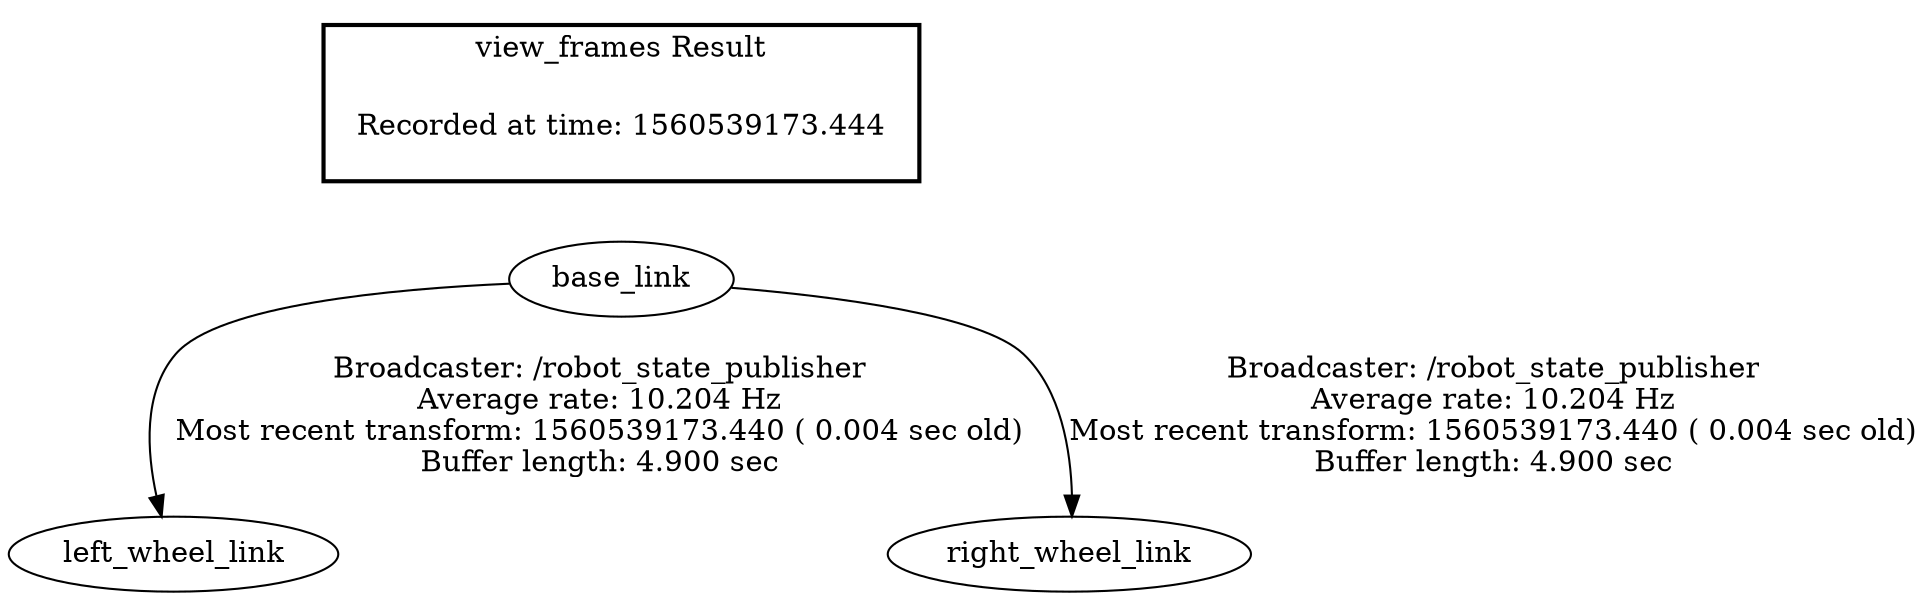 digraph G {
"base_link" -> "left_wheel_link"[label="Broadcaster: /robot_state_publisher\nAverage rate: 10.204 Hz\nMost recent transform: 1560539173.440 ( 0.004 sec old)\nBuffer length: 4.900 sec\n"];
"base_link" -> "right_wheel_link"[label="Broadcaster: /robot_state_publisher\nAverage rate: 10.204 Hz\nMost recent transform: 1560539173.440 ( 0.004 sec old)\nBuffer length: 4.900 sec\n"];
edge [style=invis];
 subgraph cluster_legend { style=bold; color=black; label ="view_frames Result";
"Recorded at time: 1560539173.444"[ shape=plaintext ] ;
 }->"base_link";
}